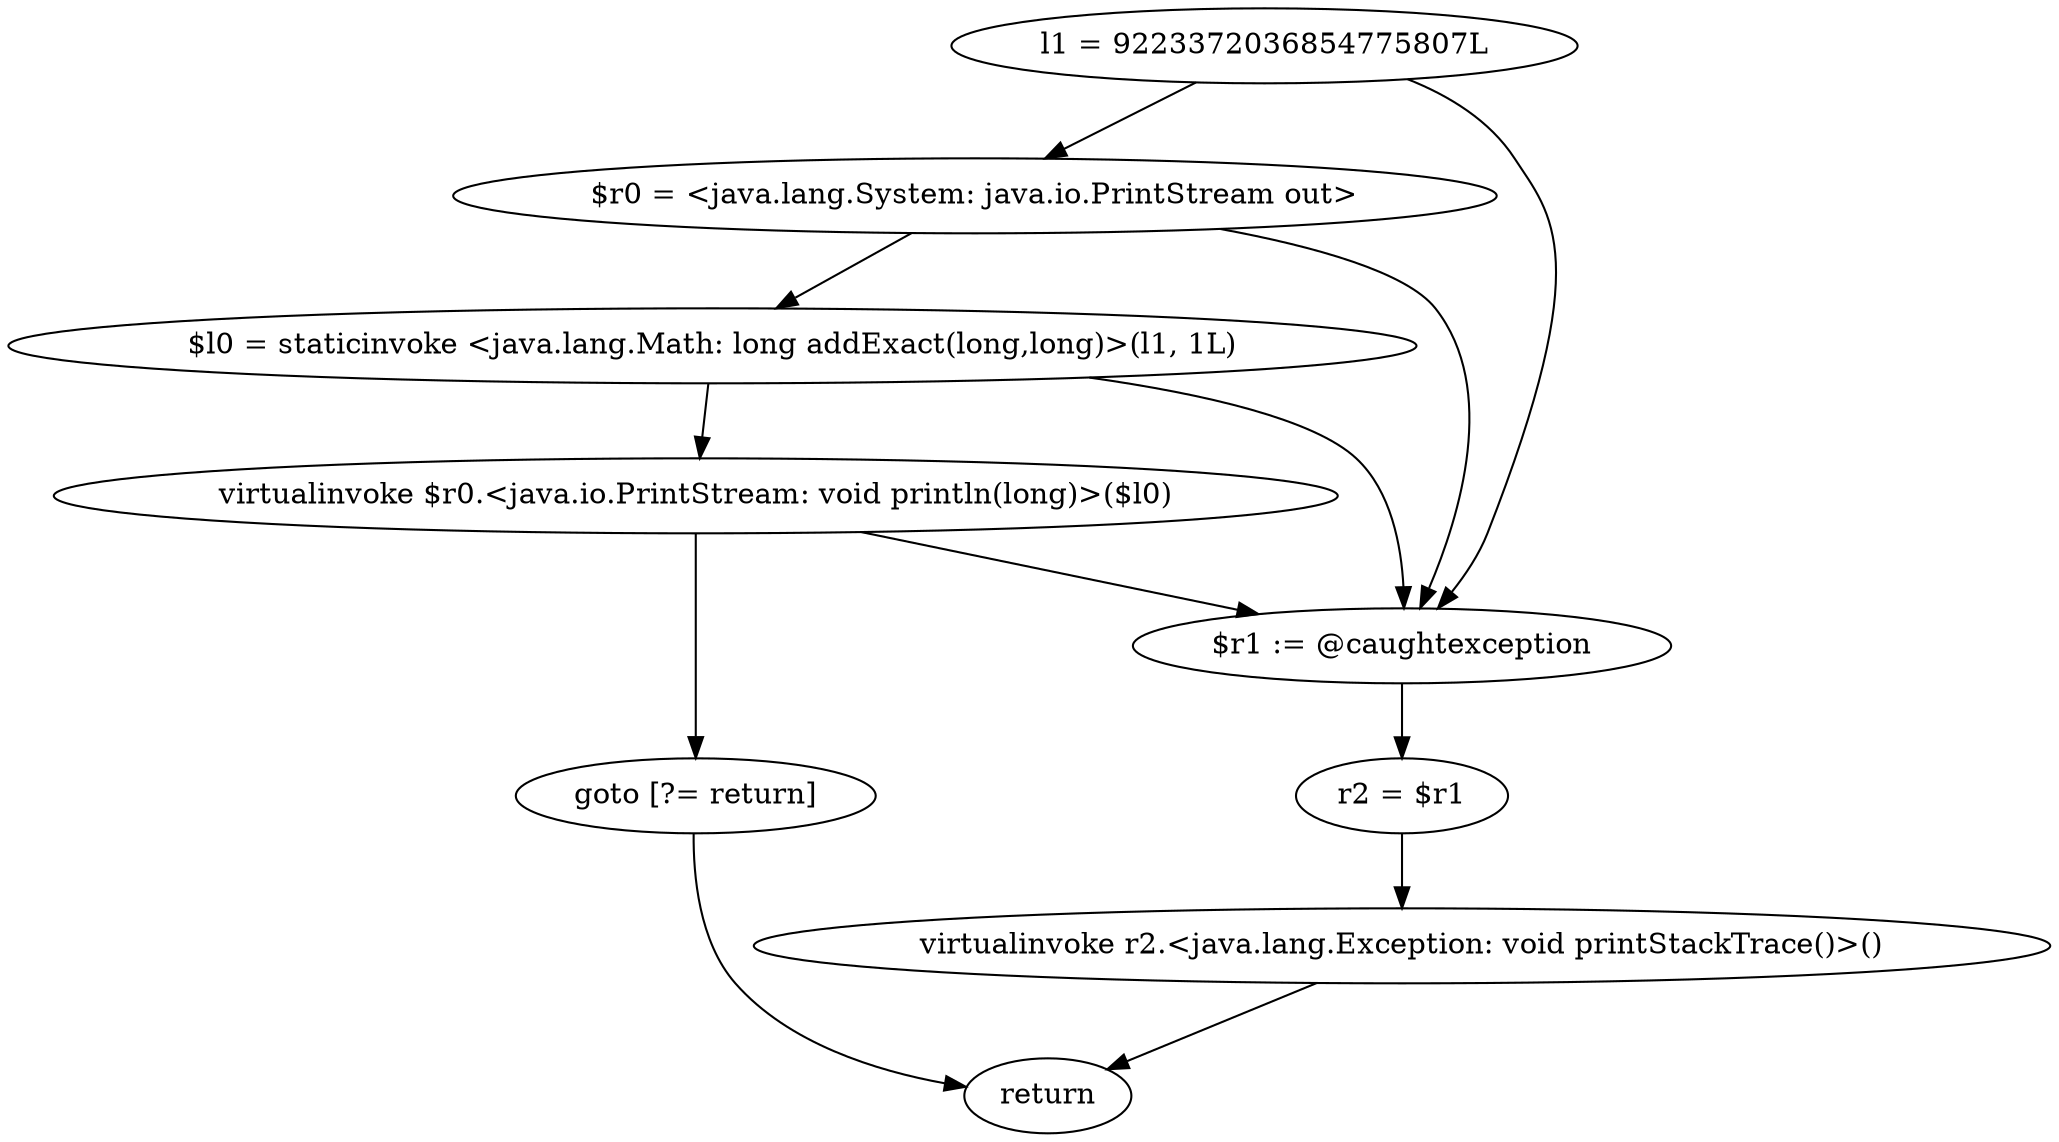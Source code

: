 digraph "unitGraph" {
    "l1 = 9223372036854775807L"
    "$r0 = <java.lang.System: java.io.PrintStream out>"
    "$l0 = staticinvoke <java.lang.Math: long addExact(long,long)>(l1, 1L)"
    "virtualinvoke $r0.<java.io.PrintStream: void println(long)>($l0)"
    "goto [?= return]"
    "$r1 := @caughtexception"
    "r2 = $r1"
    "virtualinvoke r2.<java.lang.Exception: void printStackTrace()>()"
    "return"
    "l1 = 9223372036854775807L"->"$r0 = <java.lang.System: java.io.PrintStream out>";
    "l1 = 9223372036854775807L"->"$r1 := @caughtexception";
    "$r0 = <java.lang.System: java.io.PrintStream out>"->"$l0 = staticinvoke <java.lang.Math: long addExact(long,long)>(l1, 1L)";
    "$r0 = <java.lang.System: java.io.PrintStream out>"->"$r1 := @caughtexception";
    "$l0 = staticinvoke <java.lang.Math: long addExact(long,long)>(l1, 1L)"->"virtualinvoke $r0.<java.io.PrintStream: void println(long)>($l0)";
    "$l0 = staticinvoke <java.lang.Math: long addExact(long,long)>(l1, 1L)"->"$r1 := @caughtexception";
    "virtualinvoke $r0.<java.io.PrintStream: void println(long)>($l0)"->"goto [?= return]";
    "virtualinvoke $r0.<java.io.PrintStream: void println(long)>($l0)"->"$r1 := @caughtexception";
    "goto [?= return]"->"return";
    "$r1 := @caughtexception"->"r2 = $r1";
    "r2 = $r1"->"virtualinvoke r2.<java.lang.Exception: void printStackTrace()>()";
    "virtualinvoke r2.<java.lang.Exception: void printStackTrace()>()"->"return";
}
